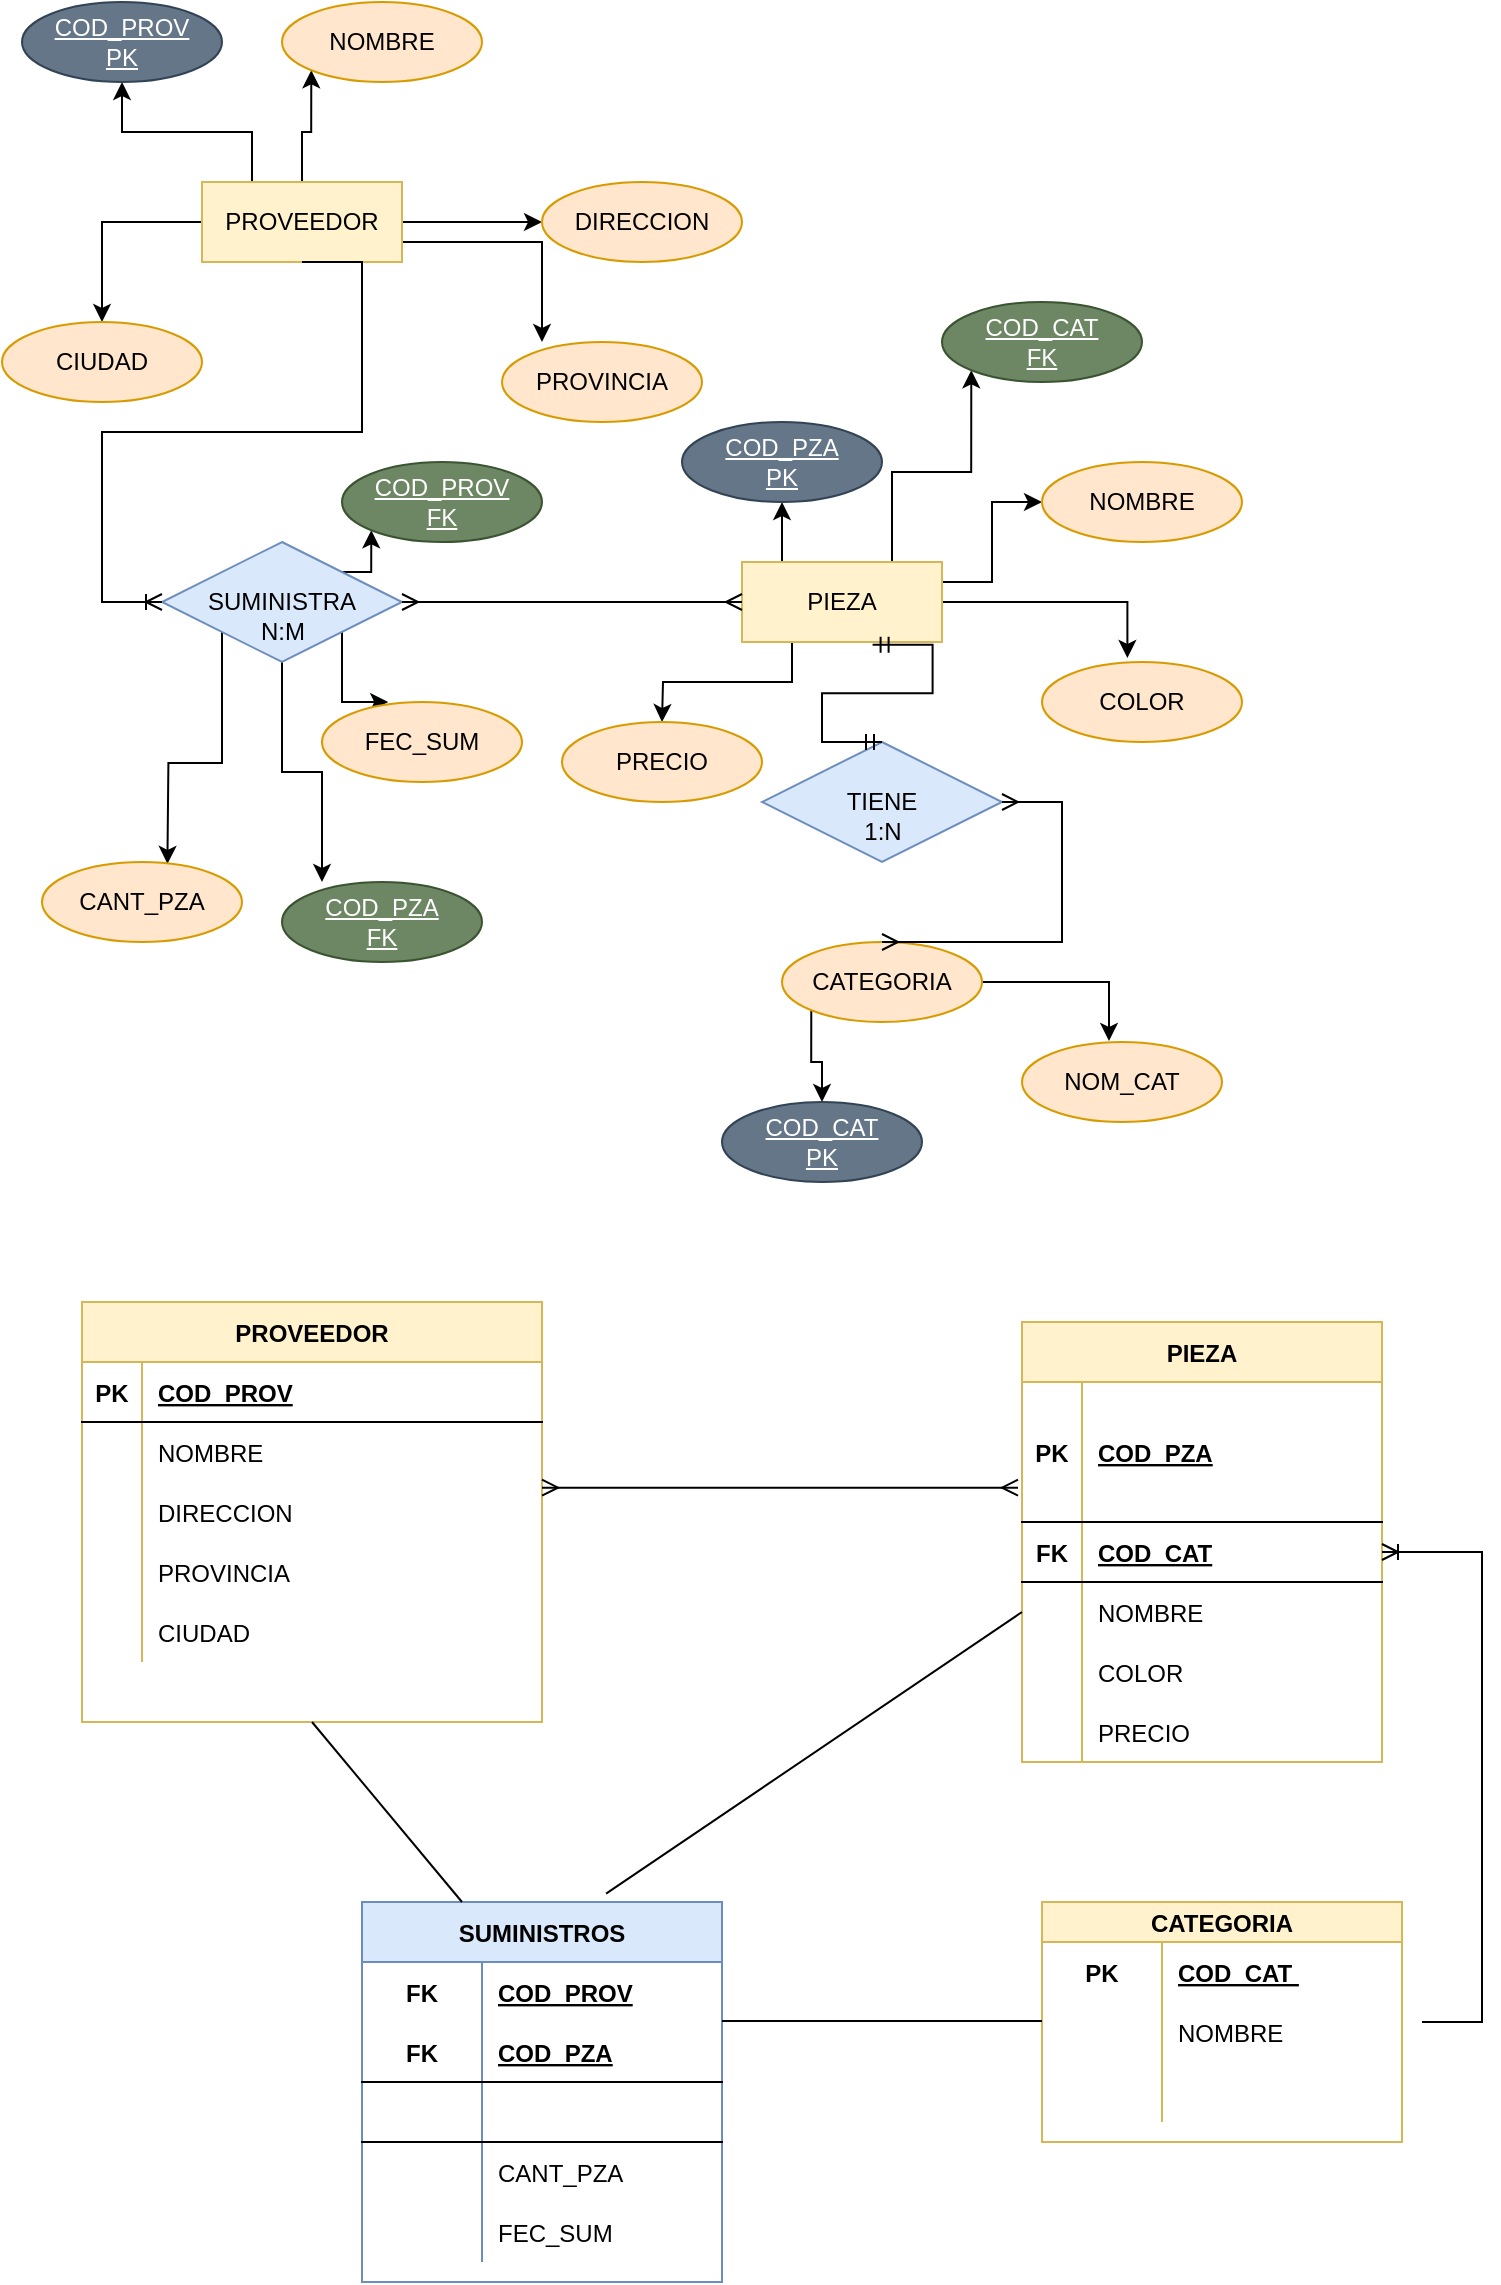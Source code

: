 <mxfile version="20.6.0" type="github">
  <diagram id="fy4-7Hd21iYwsg6Qw7oE" name="Página-1">
    <mxGraphModel dx="924" dy="543" grid="1" gridSize="10" guides="1" tooltips="1" connect="1" arrows="1" fold="1" page="1" pageScale="1" pageWidth="827" pageHeight="1169" math="0" shadow="0">
      <root>
        <mxCell id="0" />
        <mxCell id="1" parent="0" />
        <mxCell id="FctisdFCiAWiiE4YOTd8-1" style="edgeStyle=orthogonalEdgeStyle;rounded=0;orthogonalLoop=1;jettySize=auto;html=1;exitX=0.25;exitY=0;exitDx=0;exitDy=0;entryX=0.5;entryY=1;entryDx=0;entryDy=0;" parent="1" source="FctisdFCiAWiiE4YOTd8-6" target="FctisdFCiAWiiE4YOTd8-11" edge="1">
          <mxGeometry relative="1" as="geometry" />
        </mxCell>
        <mxCell id="FctisdFCiAWiiE4YOTd8-2" style="edgeStyle=orthogonalEdgeStyle;rounded=0;orthogonalLoop=1;jettySize=auto;html=1;exitX=0.5;exitY=0;exitDx=0;exitDy=0;entryX=0;entryY=1;entryDx=0;entryDy=0;" parent="1" source="FctisdFCiAWiiE4YOTd8-6" target="FctisdFCiAWiiE4YOTd8-10" edge="1">
          <mxGeometry relative="1" as="geometry" />
        </mxCell>
        <mxCell id="FctisdFCiAWiiE4YOTd8-3" style="edgeStyle=orthogonalEdgeStyle;rounded=0;orthogonalLoop=1;jettySize=auto;html=1;exitX=1;exitY=0.5;exitDx=0;exitDy=0;entryX=0;entryY=0.5;entryDx=0;entryDy=0;" parent="1" source="FctisdFCiAWiiE4YOTd8-6" target="FctisdFCiAWiiE4YOTd8-9" edge="1">
          <mxGeometry relative="1" as="geometry" />
        </mxCell>
        <mxCell id="FctisdFCiAWiiE4YOTd8-4" style="edgeStyle=orthogonalEdgeStyle;rounded=0;orthogonalLoop=1;jettySize=auto;html=1;exitX=0;exitY=0.5;exitDx=0;exitDy=0;" parent="1" source="FctisdFCiAWiiE4YOTd8-6" target="FctisdFCiAWiiE4YOTd8-8" edge="1">
          <mxGeometry relative="1" as="geometry" />
        </mxCell>
        <mxCell id="FctisdFCiAWiiE4YOTd8-5" style="edgeStyle=orthogonalEdgeStyle;rounded=0;orthogonalLoop=1;jettySize=auto;html=1;exitX=1;exitY=0.75;exitDx=0;exitDy=0;entryX=0.2;entryY=0;entryDx=0;entryDy=0;entryPerimeter=0;" parent="1" source="FctisdFCiAWiiE4YOTd8-6" target="FctisdFCiAWiiE4YOTd8-7" edge="1">
          <mxGeometry relative="1" as="geometry" />
        </mxCell>
        <mxCell id="FctisdFCiAWiiE4YOTd8-6" value="PROVEEDOR" style="whiteSpace=wrap;html=1;align=center;fillColor=#fff2cc;strokeColor=#d6b656;" parent="1" vertex="1">
          <mxGeometry x="110" y="120" width="100" height="40" as="geometry" />
        </mxCell>
        <mxCell id="FctisdFCiAWiiE4YOTd8-7" value="PROVINCIA" style="ellipse;whiteSpace=wrap;html=1;align=center;fillColor=#ffe6cc;strokeColor=#d79b00;" parent="1" vertex="1">
          <mxGeometry x="260" y="200" width="100" height="40" as="geometry" />
        </mxCell>
        <mxCell id="FctisdFCiAWiiE4YOTd8-8" value="CIUDAD" style="ellipse;whiteSpace=wrap;html=1;align=center;fillColor=#ffe6cc;strokeColor=#d79b00;" parent="1" vertex="1">
          <mxGeometry x="10" y="190" width="100" height="40" as="geometry" />
        </mxCell>
        <mxCell id="FctisdFCiAWiiE4YOTd8-9" value="DIRECCION" style="ellipse;whiteSpace=wrap;html=1;align=center;fillColor=#ffe6cc;strokeColor=#d79b00;" parent="1" vertex="1">
          <mxGeometry x="280" y="120" width="100" height="40" as="geometry" />
        </mxCell>
        <mxCell id="FctisdFCiAWiiE4YOTd8-10" value="NOMBRE" style="ellipse;whiteSpace=wrap;html=1;align=center;fillColor=#ffe6cc;strokeColor=#d79b00;" parent="1" vertex="1">
          <mxGeometry x="150" y="30" width="100" height="40" as="geometry" />
        </mxCell>
        <mxCell id="FctisdFCiAWiiE4YOTd8-11" value="COD_PROV&lt;br&gt;PK" style="ellipse;whiteSpace=wrap;html=1;align=center;fontStyle=4;fillColor=#647687;strokeColor=#314354;fontColor=#ffffff;" parent="1" vertex="1">
          <mxGeometry x="20" y="30" width="100" height="40" as="geometry" />
        </mxCell>
        <mxCell id="FctisdFCiAWiiE4YOTd8-12" style="edgeStyle=orthogonalEdgeStyle;rounded=0;orthogonalLoop=1;jettySize=auto;html=1;exitX=0;exitY=1;exitDx=0;exitDy=0;entryX=0.727;entryY=0.024;entryDx=0;entryDy=0;entryPerimeter=0;" parent="1" source="FctisdFCiAWiiE4YOTd8-16" edge="1">
          <mxGeometry relative="1" as="geometry">
            <mxPoint x="92.7" y="460.96" as="targetPoint" />
          </mxGeometry>
        </mxCell>
        <mxCell id="FctisdFCiAWiiE4YOTd8-13" style="edgeStyle=orthogonalEdgeStyle;rounded=0;orthogonalLoop=1;jettySize=auto;html=1;exitX=1;exitY=1;exitDx=0;exitDy=0;entryX=0.331;entryY=0.006;entryDx=0;entryDy=0;entryPerimeter=0;" parent="1" source="FctisdFCiAWiiE4YOTd8-16" target="FctisdFCiAWiiE4YOTd8-44" edge="1">
          <mxGeometry relative="1" as="geometry" />
        </mxCell>
        <mxCell id="FctisdFCiAWiiE4YOTd8-14" style="edgeStyle=orthogonalEdgeStyle;rounded=0;orthogonalLoop=1;jettySize=auto;html=1;exitX=0.5;exitY=1;exitDx=0;exitDy=0;entryX=0.2;entryY=0;entryDx=0;entryDy=0;entryPerimeter=0;" parent="1" source="FctisdFCiAWiiE4YOTd8-16" target="FctisdFCiAWiiE4YOTd8-42" edge="1">
          <mxGeometry relative="1" as="geometry" />
        </mxCell>
        <mxCell id="FctisdFCiAWiiE4YOTd8-15" style="edgeStyle=orthogonalEdgeStyle;rounded=0;orthogonalLoop=1;jettySize=auto;html=1;exitX=1;exitY=0;exitDx=0;exitDy=0;entryX=0;entryY=1;entryDx=0;entryDy=0;" parent="1" source="FctisdFCiAWiiE4YOTd8-16" target="FctisdFCiAWiiE4YOTd8-107" edge="1">
          <mxGeometry relative="1" as="geometry" />
        </mxCell>
        <mxCell id="FctisdFCiAWiiE4YOTd8-16" value="SUMINISTRA" style="shape=rhombus;perimeter=rhombusPerimeter;whiteSpace=wrap;html=1;align=center;fillColor=#dae8fc;strokeColor=#6c8ebf;" parent="1" vertex="1">
          <mxGeometry x="90" y="300" width="120" height="60" as="geometry" />
        </mxCell>
        <mxCell id="FctisdFCiAWiiE4YOTd8-17" style="edgeStyle=orthogonalEdgeStyle;rounded=0;orthogonalLoop=1;jettySize=auto;html=1;exitX=0.25;exitY=0;exitDx=0;exitDy=0;entryX=0.5;entryY=1;entryDx=0;entryDy=0;" parent="1" source="FctisdFCiAWiiE4YOTd8-21" target="FctisdFCiAWiiE4YOTd8-25" edge="1">
          <mxGeometry relative="1" as="geometry" />
        </mxCell>
        <mxCell id="FctisdFCiAWiiE4YOTd8-18" style="edgeStyle=orthogonalEdgeStyle;rounded=0;orthogonalLoop=1;jettySize=auto;html=1;exitX=1;exitY=0.25;exitDx=0;exitDy=0;entryX=0;entryY=0.5;entryDx=0;entryDy=0;" parent="1" source="FctisdFCiAWiiE4YOTd8-21" target="FctisdFCiAWiiE4YOTd8-27" edge="1">
          <mxGeometry relative="1" as="geometry" />
        </mxCell>
        <mxCell id="FctisdFCiAWiiE4YOTd8-19" style="edgeStyle=orthogonalEdgeStyle;rounded=0;orthogonalLoop=1;jettySize=auto;html=1;exitX=1;exitY=0.5;exitDx=0;exitDy=0;entryX=0.427;entryY=-0.05;entryDx=0;entryDy=0;entryPerimeter=0;" parent="1" source="FctisdFCiAWiiE4YOTd8-21" target="FctisdFCiAWiiE4YOTd8-26" edge="1">
          <mxGeometry relative="1" as="geometry" />
        </mxCell>
        <mxCell id="FctisdFCiAWiiE4YOTd8-20" style="edgeStyle=orthogonalEdgeStyle;rounded=0;orthogonalLoop=1;jettySize=auto;html=1;exitX=0.25;exitY=1;exitDx=0;exitDy=0;entryX=0.5;entryY=0;entryDx=0;entryDy=0;" parent="1" source="FctisdFCiAWiiE4YOTd8-21" edge="1">
          <mxGeometry relative="1" as="geometry">
            <mxPoint x="340" y="390" as="targetPoint" />
          </mxGeometry>
        </mxCell>
        <mxCell id="9_XrhloAxE-8EVHrm_-V-1" style="edgeStyle=orthogonalEdgeStyle;rounded=0;orthogonalLoop=1;jettySize=auto;html=1;exitX=0.75;exitY=0;exitDx=0;exitDy=0;entryX=0;entryY=1;entryDx=0;entryDy=0;" edge="1" parent="1" source="FctisdFCiAWiiE4YOTd8-21" target="FctisdFCiAWiiE4YOTd8-45">
          <mxGeometry relative="1" as="geometry" />
        </mxCell>
        <mxCell id="FctisdFCiAWiiE4YOTd8-21" value="PIEZA" style="whiteSpace=wrap;html=1;align=center;fillColor=#fff2cc;strokeColor=#d6b656;" parent="1" vertex="1">
          <mxGeometry x="380" y="310" width="100" height="40" as="geometry" />
        </mxCell>
        <mxCell id="FctisdFCiAWiiE4YOTd8-22" value="" style="edgeStyle=entityRelationEdgeStyle;fontSize=12;html=1;endArrow=ERoneToMany;rounded=0;exitX=0.5;exitY=1;exitDx=0;exitDy=0;" parent="1" source="FctisdFCiAWiiE4YOTd8-6" edge="1">
          <mxGeometry width="100" height="100" relative="1" as="geometry">
            <mxPoint x="360" y="330" as="sourcePoint" />
            <mxPoint x="90" y="330" as="targetPoint" />
          </mxGeometry>
        </mxCell>
        <mxCell id="FctisdFCiAWiiE4YOTd8-23" value="" style="edgeStyle=entityRelationEdgeStyle;fontSize=12;html=1;endArrow=ERmany;startArrow=ERmany;rounded=0;" parent="1" source="FctisdFCiAWiiE4YOTd8-16" target="FctisdFCiAWiiE4YOTd8-21" edge="1">
          <mxGeometry width="100" height="100" relative="1" as="geometry">
            <mxPoint x="360" y="330" as="sourcePoint" />
            <mxPoint x="460" y="230" as="targetPoint" />
          </mxGeometry>
        </mxCell>
        <mxCell id="FctisdFCiAWiiE4YOTd8-24" value="N:M" style="text;html=1;resizable=0;autosize=1;align=center;verticalAlign=middle;points=[];fillColor=none;strokeColor=none;rounded=0;" parent="1" vertex="1">
          <mxGeometry x="125" y="330" width="50" height="30" as="geometry" />
        </mxCell>
        <mxCell id="FctisdFCiAWiiE4YOTd8-25" value="COD_PZA&lt;br&gt;PK" style="ellipse;whiteSpace=wrap;html=1;align=center;fontStyle=4;fillColor=#647687;fontColor=#ffffff;strokeColor=#314354;" parent="1" vertex="1">
          <mxGeometry x="350" y="240" width="100" height="40" as="geometry" />
        </mxCell>
        <mxCell id="FctisdFCiAWiiE4YOTd8-26" value="COLOR" style="ellipse;whiteSpace=wrap;html=1;align=center;fillColor=#ffe6cc;strokeColor=#d79b00;" parent="1" vertex="1">
          <mxGeometry x="530" y="360" width="100" height="40" as="geometry" />
        </mxCell>
        <mxCell id="FctisdFCiAWiiE4YOTd8-27" value="NOMBRE" style="ellipse;whiteSpace=wrap;html=1;align=center;fillColor=#ffe6cc;strokeColor=#d79b00;" parent="1" vertex="1">
          <mxGeometry x="530" y="260" width="100" height="40" as="geometry" />
        </mxCell>
        <mxCell id="FctisdFCiAWiiE4YOTd8-28" style="edgeStyle=orthogonalEdgeStyle;rounded=0;orthogonalLoop=1;jettySize=auto;html=1;exitX=0;exitY=1;exitDx=0;exitDy=0;" parent="1" source="FctisdFCiAWiiE4YOTd8-30" target="FctisdFCiAWiiE4YOTd8-32" edge="1">
          <mxGeometry relative="1" as="geometry" />
        </mxCell>
        <mxCell id="FctisdFCiAWiiE4YOTd8-29" style="edgeStyle=orthogonalEdgeStyle;rounded=0;orthogonalLoop=1;jettySize=auto;html=1;exitX=1;exitY=0.5;exitDx=0;exitDy=0;entryX=0.435;entryY=-0.013;entryDx=0;entryDy=0;entryPerimeter=0;" parent="1" source="FctisdFCiAWiiE4YOTd8-30" target="FctisdFCiAWiiE4YOTd8-33" edge="1">
          <mxGeometry relative="1" as="geometry" />
        </mxCell>
        <mxCell id="FctisdFCiAWiiE4YOTd8-30" value="CATEGORIA" style="ellipse;whiteSpace=wrap;html=1;align=center;fillColor=#ffe6cc;strokeColor=#d79b00;" parent="1" vertex="1">
          <mxGeometry x="400" y="500" width="100" height="40" as="geometry" />
        </mxCell>
        <mxCell id="FctisdFCiAWiiE4YOTd8-31" value="PRECIO" style="ellipse;whiteSpace=wrap;html=1;align=center;fillColor=#ffe6cc;strokeColor=#d79b00;" parent="1" vertex="1">
          <mxGeometry x="290" y="390" width="100" height="40" as="geometry" />
        </mxCell>
        <mxCell id="FctisdFCiAWiiE4YOTd8-32" value="COD_CAT&lt;br&gt;PK" style="ellipse;whiteSpace=wrap;html=1;align=center;fontStyle=4;fillColor=#647687;fontColor=#ffffff;strokeColor=#314354;" parent="1" vertex="1">
          <mxGeometry x="370" y="580" width="100" height="40" as="geometry" />
        </mxCell>
        <mxCell id="FctisdFCiAWiiE4YOTd8-33" value="NOM_CAT" style="ellipse;whiteSpace=wrap;html=1;align=center;fillColor=#ffe6cc;strokeColor=#d79b00;" parent="1" vertex="1">
          <mxGeometry x="520" y="550" width="100" height="40" as="geometry" />
        </mxCell>
        <mxCell id="FctisdFCiAWiiE4YOTd8-38" value="TIENE" style="shape=rhombus;perimeter=rhombusPerimeter;whiteSpace=wrap;html=1;align=center;fillColor=#dae8fc;strokeColor=#6c8ebf;" parent="1" vertex="1">
          <mxGeometry x="390" y="400" width="120" height="60" as="geometry" />
        </mxCell>
        <mxCell id="FctisdFCiAWiiE4YOTd8-40" value="" style="edgeStyle=entityRelationEdgeStyle;fontSize=12;html=1;endArrow=ERmany;startArrow=ERmany;rounded=0;exitX=0.5;exitY=0;exitDx=0;exitDy=0;" parent="1" source="FctisdFCiAWiiE4YOTd8-30" target="FctisdFCiAWiiE4YOTd8-38" edge="1">
          <mxGeometry width="100" height="100" relative="1" as="geometry">
            <mxPoint x="360" y="540" as="sourcePoint" />
            <mxPoint x="460" y="440" as="targetPoint" />
          </mxGeometry>
        </mxCell>
        <mxCell id="FctisdFCiAWiiE4YOTd8-41" value="1:N" style="text;html=1;resizable=0;autosize=1;align=center;verticalAlign=middle;points=[];fillColor=none;strokeColor=none;rounded=0;" parent="1" vertex="1">
          <mxGeometry x="430" y="430" width="40" height="30" as="geometry" />
        </mxCell>
        <mxCell id="FctisdFCiAWiiE4YOTd8-42" value="COD_PZA&lt;br&gt;FK" style="ellipse;whiteSpace=wrap;html=1;align=center;fontStyle=4;fillColor=#6d8764;fontColor=#ffffff;strokeColor=#3A5431;" parent="1" vertex="1">
          <mxGeometry x="150" y="470" width="100" height="40" as="geometry" />
        </mxCell>
        <mxCell id="FctisdFCiAWiiE4YOTd8-43" value="CANT_PZA" style="ellipse;whiteSpace=wrap;html=1;align=center;fillColor=#ffe6cc;strokeColor=#d79b00;" parent="1" vertex="1">
          <mxGeometry x="30" y="460" width="100" height="40" as="geometry" />
        </mxCell>
        <mxCell id="FctisdFCiAWiiE4YOTd8-44" value="FEC_SUM" style="ellipse;whiteSpace=wrap;html=1;align=center;fillColor=#ffe6cc;strokeColor=#d79b00;" parent="1" vertex="1">
          <mxGeometry x="170" y="380" width="100" height="40" as="geometry" />
        </mxCell>
        <mxCell id="FctisdFCiAWiiE4YOTd8-45" value="COD_CAT&lt;br&gt;FK" style="ellipse;whiteSpace=wrap;html=1;align=center;fontStyle=4;fillColor=#6d8764;fontColor=#ffffff;strokeColor=#3A5431;" parent="1" vertex="1">
          <mxGeometry x="480" y="180" width="100" height="40" as="geometry" />
        </mxCell>
        <mxCell id="FctisdFCiAWiiE4YOTd8-46" value="PROVEEDOR" style="shape=table;startSize=30;container=1;collapsible=1;childLayout=tableLayout;fixedRows=1;rowLines=0;fontStyle=1;align=center;resizeLast=1;fillColor=#fff2cc;strokeColor=#d6b656;" parent="1" vertex="1">
          <mxGeometry x="50" y="680" width="230" height="210" as="geometry" />
        </mxCell>
        <mxCell id="FctisdFCiAWiiE4YOTd8-47" value="" style="shape=tableRow;horizontal=0;startSize=0;swimlaneHead=0;swimlaneBody=0;fillColor=none;collapsible=0;dropTarget=0;points=[[0,0.5],[1,0.5]];portConstraint=eastwest;top=0;left=0;right=0;bottom=1;" parent="FctisdFCiAWiiE4YOTd8-46" vertex="1">
          <mxGeometry y="30" width="230" height="30" as="geometry" />
        </mxCell>
        <mxCell id="FctisdFCiAWiiE4YOTd8-48" value="PK" style="shape=partialRectangle;connectable=0;fillColor=none;top=0;left=0;bottom=0;right=0;fontStyle=1;overflow=hidden;" parent="FctisdFCiAWiiE4YOTd8-47" vertex="1">
          <mxGeometry width="30" height="30" as="geometry">
            <mxRectangle width="30" height="30" as="alternateBounds" />
          </mxGeometry>
        </mxCell>
        <mxCell id="FctisdFCiAWiiE4YOTd8-49" value="COD_PROV" style="shape=partialRectangle;connectable=0;fillColor=none;top=0;left=0;bottom=0;right=0;align=left;spacingLeft=6;fontStyle=5;overflow=hidden;" parent="FctisdFCiAWiiE4YOTd8-47" vertex="1">
          <mxGeometry x="30" width="200" height="30" as="geometry">
            <mxRectangle width="200" height="30" as="alternateBounds" />
          </mxGeometry>
        </mxCell>
        <mxCell id="FctisdFCiAWiiE4YOTd8-50" value="" style="shape=tableRow;horizontal=0;startSize=0;swimlaneHead=0;swimlaneBody=0;fillColor=none;collapsible=0;dropTarget=0;points=[[0,0.5],[1,0.5]];portConstraint=eastwest;top=0;left=0;right=0;bottom=0;" parent="FctisdFCiAWiiE4YOTd8-46" vertex="1">
          <mxGeometry y="60" width="230" height="30" as="geometry" />
        </mxCell>
        <mxCell id="FctisdFCiAWiiE4YOTd8-51" value="" style="shape=partialRectangle;connectable=0;fillColor=none;top=0;left=0;bottom=0;right=0;editable=1;overflow=hidden;" parent="FctisdFCiAWiiE4YOTd8-50" vertex="1">
          <mxGeometry width="30" height="30" as="geometry">
            <mxRectangle width="30" height="30" as="alternateBounds" />
          </mxGeometry>
        </mxCell>
        <mxCell id="FctisdFCiAWiiE4YOTd8-52" value="NOMBRE" style="shape=partialRectangle;connectable=0;fillColor=none;top=0;left=0;bottom=0;right=0;align=left;spacingLeft=6;overflow=hidden;" parent="FctisdFCiAWiiE4YOTd8-50" vertex="1">
          <mxGeometry x="30" width="200" height="30" as="geometry">
            <mxRectangle width="200" height="30" as="alternateBounds" />
          </mxGeometry>
        </mxCell>
        <mxCell id="FctisdFCiAWiiE4YOTd8-53" value="" style="shape=tableRow;horizontal=0;startSize=0;swimlaneHead=0;swimlaneBody=0;fillColor=none;collapsible=0;dropTarget=0;points=[[0,0.5],[1,0.5]];portConstraint=eastwest;top=0;left=0;right=0;bottom=0;" parent="FctisdFCiAWiiE4YOTd8-46" vertex="1">
          <mxGeometry y="90" width="230" height="30" as="geometry" />
        </mxCell>
        <mxCell id="FctisdFCiAWiiE4YOTd8-54" value="" style="shape=partialRectangle;connectable=0;fillColor=none;top=0;left=0;bottom=0;right=0;editable=1;overflow=hidden;" parent="FctisdFCiAWiiE4YOTd8-53" vertex="1">
          <mxGeometry width="30" height="30" as="geometry">
            <mxRectangle width="30" height="30" as="alternateBounds" />
          </mxGeometry>
        </mxCell>
        <mxCell id="FctisdFCiAWiiE4YOTd8-55" value="DIRECCION" style="shape=partialRectangle;connectable=0;fillColor=none;top=0;left=0;bottom=0;right=0;align=left;spacingLeft=6;overflow=hidden;" parent="FctisdFCiAWiiE4YOTd8-53" vertex="1">
          <mxGeometry x="30" width="200" height="30" as="geometry">
            <mxRectangle width="200" height="30" as="alternateBounds" />
          </mxGeometry>
        </mxCell>
        <mxCell id="FctisdFCiAWiiE4YOTd8-56" value="" style="shape=tableRow;horizontal=0;startSize=0;swimlaneHead=0;swimlaneBody=0;fillColor=none;collapsible=0;dropTarget=0;points=[[0,0.5],[1,0.5]];portConstraint=eastwest;top=0;left=0;right=0;bottom=0;" parent="FctisdFCiAWiiE4YOTd8-46" vertex="1">
          <mxGeometry y="120" width="230" height="30" as="geometry" />
        </mxCell>
        <mxCell id="FctisdFCiAWiiE4YOTd8-57" value="" style="shape=partialRectangle;connectable=0;fillColor=none;top=0;left=0;bottom=0;right=0;editable=1;overflow=hidden;" parent="FctisdFCiAWiiE4YOTd8-56" vertex="1">
          <mxGeometry width="30" height="30" as="geometry">
            <mxRectangle width="30" height="30" as="alternateBounds" />
          </mxGeometry>
        </mxCell>
        <mxCell id="FctisdFCiAWiiE4YOTd8-58" value="PROVINCIA" style="shape=partialRectangle;connectable=0;fillColor=none;top=0;left=0;bottom=0;right=0;align=left;spacingLeft=6;overflow=hidden;" parent="FctisdFCiAWiiE4YOTd8-56" vertex="1">
          <mxGeometry x="30" width="200" height="30" as="geometry">
            <mxRectangle width="200" height="30" as="alternateBounds" />
          </mxGeometry>
        </mxCell>
        <mxCell id="FctisdFCiAWiiE4YOTd8-59" value="" style="shape=tableRow;horizontal=0;startSize=0;swimlaneHead=0;swimlaneBody=0;fillColor=none;collapsible=0;dropTarget=0;points=[[0,0.5],[1,0.5]];portConstraint=eastwest;top=0;left=0;right=0;bottom=0;" parent="FctisdFCiAWiiE4YOTd8-46" vertex="1">
          <mxGeometry y="150" width="230" height="30" as="geometry" />
        </mxCell>
        <mxCell id="FctisdFCiAWiiE4YOTd8-60" value="" style="shape=partialRectangle;connectable=0;fillColor=none;top=0;left=0;bottom=0;right=0;editable=1;overflow=hidden;" parent="FctisdFCiAWiiE4YOTd8-59" vertex="1">
          <mxGeometry width="30" height="30" as="geometry">
            <mxRectangle width="30" height="30" as="alternateBounds" />
          </mxGeometry>
        </mxCell>
        <mxCell id="FctisdFCiAWiiE4YOTd8-61" value="CIUDAD" style="shape=partialRectangle;connectable=0;fillColor=none;top=0;left=0;bottom=0;right=0;align=left;spacingLeft=6;overflow=hidden;" parent="FctisdFCiAWiiE4YOTd8-59" vertex="1">
          <mxGeometry x="30" width="200" height="30" as="geometry">
            <mxRectangle width="200" height="30" as="alternateBounds" />
          </mxGeometry>
        </mxCell>
        <mxCell id="FctisdFCiAWiiE4YOTd8-62" value="PIEZA" style="shape=table;startSize=30;container=1;collapsible=1;childLayout=tableLayout;fixedRows=1;rowLines=0;fontStyle=1;align=center;resizeLast=1;fillColor=#fff2cc;strokeColor=#d6b656;" parent="1" vertex="1">
          <mxGeometry x="520" y="690" width="180" height="220" as="geometry" />
        </mxCell>
        <mxCell id="FctisdFCiAWiiE4YOTd8-63" value="" style="shape=tableRow;horizontal=0;startSize=0;swimlaneHead=0;swimlaneBody=0;fillColor=none;collapsible=0;dropTarget=0;points=[[0,0.5],[1,0.5]];portConstraint=eastwest;top=0;left=0;right=0;bottom=1;" parent="FctisdFCiAWiiE4YOTd8-62" vertex="1">
          <mxGeometry y="30" width="180" height="70" as="geometry" />
        </mxCell>
        <mxCell id="FctisdFCiAWiiE4YOTd8-64" value="PK" style="shape=partialRectangle;connectable=0;fillColor=none;top=0;left=0;bottom=0;right=0;fontStyle=1;overflow=hidden;" parent="FctisdFCiAWiiE4YOTd8-63" vertex="1">
          <mxGeometry width="30" height="70" as="geometry">
            <mxRectangle width="30" height="70" as="alternateBounds" />
          </mxGeometry>
        </mxCell>
        <mxCell id="FctisdFCiAWiiE4YOTd8-65" value="COD_PZA" style="shape=partialRectangle;connectable=0;fillColor=none;top=0;left=0;bottom=0;right=0;align=left;spacingLeft=6;fontStyle=5;overflow=hidden;" parent="FctisdFCiAWiiE4YOTd8-63" vertex="1">
          <mxGeometry x="30" width="150" height="70" as="geometry">
            <mxRectangle width="150" height="70" as="alternateBounds" />
          </mxGeometry>
        </mxCell>
        <mxCell id="FctisdFCiAWiiE4YOTd8-79" value="" style="shape=tableRow;horizontal=0;startSize=0;swimlaneHead=0;swimlaneBody=0;fillColor=none;collapsible=0;dropTarget=0;points=[[0,0.5],[1,0.5]];portConstraint=eastwest;top=0;left=0;right=0;bottom=1;" parent="FctisdFCiAWiiE4YOTd8-62" vertex="1">
          <mxGeometry y="100" width="180" height="30" as="geometry" />
        </mxCell>
        <mxCell id="FctisdFCiAWiiE4YOTd8-80" value="FK" style="shape=partialRectangle;connectable=0;fillColor=none;top=0;left=0;bottom=0;right=0;fontStyle=1;overflow=hidden;" parent="FctisdFCiAWiiE4YOTd8-79" vertex="1">
          <mxGeometry width="30" height="30" as="geometry">
            <mxRectangle width="30" height="30" as="alternateBounds" />
          </mxGeometry>
        </mxCell>
        <mxCell id="FctisdFCiAWiiE4YOTd8-81" value="COD_CAT" style="shape=partialRectangle;connectable=0;fillColor=none;top=0;left=0;bottom=0;right=0;align=left;spacingLeft=6;fontStyle=5;overflow=hidden;" parent="FctisdFCiAWiiE4YOTd8-79" vertex="1">
          <mxGeometry x="30" width="150" height="30" as="geometry">
            <mxRectangle width="150" height="30" as="alternateBounds" />
          </mxGeometry>
        </mxCell>
        <mxCell id="FctisdFCiAWiiE4YOTd8-66" value="" style="shape=tableRow;horizontal=0;startSize=0;swimlaneHead=0;swimlaneBody=0;fillColor=none;collapsible=0;dropTarget=0;points=[[0,0.5],[1,0.5]];portConstraint=eastwest;top=0;left=0;right=0;bottom=0;" parent="FctisdFCiAWiiE4YOTd8-62" vertex="1">
          <mxGeometry y="130" width="180" height="30" as="geometry" />
        </mxCell>
        <mxCell id="FctisdFCiAWiiE4YOTd8-67" value="" style="shape=partialRectangle;connectable=0;fillColor=none;top=0;left=0;bottom=0;right=0;editable=1;overflow=hidden;" parent="FctisdFCiAWiiE4YOTd8-66" vertex="1">
          <mxGeometry width="30" height="30" as="geometry">
            <mxRectangle width="30" height="30" as="alternateBounds" />
          </mxGeometry>
        </mxCell>
        <mxCell id="FctisdFCiAWiiE4YOTd8-68" value="NOMBRE" style="shape=partialRectangle;connectable=0;fillColor=none;top=0;left=0;bottom=0;right=0;align=left;spacingLeft=6;overflow=hidden;" parent="FctisdFCiAWiiE4YOTd8-66" vertex="1">
          <mxGeometry x="30" width="150" height="30" as="geometry">
            <mxRectangle width="150" height="30" as="alternateBounds" />
          </mxGeometry>
        </mxCell>
        <mxCell id="FctisdFCiAWiiE4YOTd8-69" value="" style="shape=tableRow;horizontal=0;startSize=0;swimlaneHead=0;swimlaneBody=0;fillColor=none;collapsible=0;dropTarget=0;points=[[0,0.5],[1,0.5]];portConstraint=eastwest;top=0;left=0;right=0;bottom=0;" parent="FctisdFCiAWiiE4YOTd8-62" vertex="1">
          <mxGeometry y="160" width="180" height="30" as="geometry" />
        </mxCell>
        <mxCell id="FctisdFCiAWiiE4YOTd8-70" value="" style="shape=partialRectangle;connectable=0;fillColor=none;top=0;left=0;bottom=0;right=0;editable=1;overflow=hidden;" parent="FctisdFCiAWiiE4YOTd8-69" vertex="1">
          <mxGeometry width="30" height="30" as="geometry">
            <mxRectangle width="30" height="30" as="alternateBounds" />
          </mxGeometry>
        </mxCell>
        <mxCell id="FctisdFCiAWiiE4YOTd8-71" value="COLOR" style="shape=partialRectangle;connectable=0;fillColor=none;top=0;left=0;bottom=0;right=0;align=left;spacingLeft=6;overflow=hidden;" parent="FctisdFCiAWiiE4YOTd8-69" vertex="1">
          <mxGeometry x="30" width="150" height="30" as="geometry">
            <mxRectangle width="150" height="30" as="alternateBounds" />
          </mxGeometry>
        </mxCell>
        <mxCell id="FctisdFCiAWiiE4YOTd8-72" value="" style="shape=tableRow;horizontal=0;startSize=0;swimlaneHead=0;swimlaneBody=0;fillColor=none;collapsible=0;dropTarget=0;points=[[0,0.5],[1,0.5]];portConstraint=eastwest;top=0;left=0;right=0;bottom=0;" parent="FctisdFCiAWiiE4YOTd8-62" vertex="1">
          <mxGeometry y="190" width="180" height="30" as="geometry" />
        </mxCell>
        <mxCell id="FctisdFCiAWiiE4YOTd8-73" value="" style="shape=partialRectangle;connectable=0;fillColor=none;top=0;left=0;bottom=0;right=0;editable=1;overflow=hidden;" parent="FctisdFCiAWiiE4YOTd8-72" vertex="1">
          <mxGeometry width="30" height="30" as="geometry">
            <mxRectangle width="30" height="30" as="alternateBounds" />
          </mxGeometry>
        </mxCell>
        <mxCell id="FctisdFCiAWiiE4YOTd8-74" value="PRECIO" style="shape=partialRectangle;connectable=0;fillColor=none;top=0;left=0;bottom=0;right=0;align=left;spacingLeft=6;overflow=hidden;" parent="FctisdFCiAWiiE4YOTd8-72" vertex="1">
          <mxGeometry x="30" width="150" height="30" as="geometry">
            <mxRectangle width="150" height="30" as="alternateBounds" />
          </mxGeometry>
        </mxCell>
        <mxCell id="FctisdFCiAWiiE4YOTd8-75" value="CATEGORIA" style="shape=table;startSize=20;container=1;collapsible=1;childLayout=tableLayout;fixedRows=1;rowLines=0;fontStyle=1;align=center;resizeLast=1;fillColor=#fff2cc;strokeColor=#d6b656;" parent="1" vertex="1">
          <mxGeometry x="530" y="980" width="180" height="120" as="geometry" />
        </mxCell>
        <mxCell id="FctisdFCiAWiiE4YOTd8-76" value="" style="shape=tableRow;horizontal=0;startSize=0;swimlaneHead=0;swimlaneBody=0;fillColor=none;collapsible=0;dropTarget=0;points=[[0,0.5],[1,0.5]];portConstraint=eastwest;top=0;left=0;right=0;bottom=0;" parent="FctisdFCiAWiiE4YOTd8-75" vertex="1">
          <mxGeometry y="20" width="180" height="30" as="geometry" />
        </mxCell>
        <mxCell id="FctisdFCiAWiiE4YOTd8-77" value="PK" style="shape=partialRectangle;connectable=0;fillColor=none;top=0;left=0;bottom=0;right=0;fontStyle=1;overflow=hidden;" parent="FctisdFCiAWiiE4YOTd8-76" vertex="1">
          <mxGeometry width="60" height="30" as="geometry">
            <mxRectangle width="60" height="30" as="alternateBounds" />
          </mxGeometry>
        </mxCell>
        <mxCell id="FctisdFCiAWiiE4YOTd8-78" value="COD_CAT " style="shape=partialRectangle;connectable=0;fillColor=none;top=0;left=0;bottom=0;right=0;align=left;spacingLeft=6;fontStyle=5;overflow=hidden;" parent="FctisdFCiAWiiE4YOTd8-76" vertex="1">
          <mxGeometry x="60" width="120" height="30" as="geometry">
            <mxRectangle width="120" height="30" as="alternateBounds" />
          </mxGeometry>
        </mxCell>
        <mxCell id="FctisdFCiAWiiE4YOTd8-82" value="" style="shape=tableRow;horizontal=0;startSize=0;swimlaneHead=0;swimlaneBody=0;fillColor=none;collapsible=0;dropTarget=0;points=[[0,0.5],[1,0.5]];portConstraint=eastwest;top=0;left=0;right=0;bottom=0;" parent="FctisdFCiAWiiE4YOTd8-75" vertex="1">
          <mxGeometry y="50" width="180" height="30" as="geometry" />
        </mxCell>
        <mxCell id="FctisdFCiAWiiE4YOTd8-83" value="" style="shape=partialRectangle;connectable=0;fillColor=none;top=0;left=0;bottom=0;right=0;editable=1;overflow=hidden;" parent="FctisdFCiAWiiE4YOTd8-82" vertex="1">
          <mxGeometry width="60" height="30" as="geometry">
            <mxRectangle width="60" height="30" as="alternateBounds" />
          </mxGeometry>
        </mxCell>
        <mxCell id="FctisdFCiAWiiE4YOTd8-84" value="NOMBRE" style="shape=partialRectangle;connectable=0;fillColor=none;top=0;left=0;bottom=0;right=0;align=left;spacingLeft=6;overflow=hidden;" parent="FctisdFCiAWiiE4YOTd8-82" vertex="1">
          <mxGeometry x="60" width="120" height="30" as="geometry">
            <mxRectangle width="120" height="30" as="alternateBounds" />
          </mxGeometry>
        </mxCell>
        <mxCell id="FctisdFCiAWiiE4YOTd8-85" value="" style="shape=tableRow;horizontal=0;startSize=0;swimlaneHead=0;swimlaneBody=0;fillColor=none;collapsible=0;dropTarget=0;points=[[0,0.5],[1,0.5]];portConstraint=eastwest;top=0;left=0;right=0;bottom=0;" parent="FctisdFCiAWiiE4YOTd8-75" vertex="1">
          <mxGeometry y="80" width="180" height="30" as="geometry" />
        </mxCell>
        <mxCell id="FctisdFCiAWiiE4YOTd8-86" value="" style="shape=partialRectangle;connectable=0;fillColor=none;top=0;left=0;bottom=0;right=0;editable=1;overflow=hidden;" parent="FctisdFCiAWiiE4YOTd8-85" vertex="1">
          <mxGeometry width="60" height="30" as="geometry">
            <mxRectangle width="60" height="30" as="alternateBounds" />
          </mxGeometry>
        </mxCell>
        <mxCell id="FctisdFCiAWiiE4YOTd8-87" value="" style="shape=partialRectangle;connectable=0;fillColor=none;top=0;left=0;bottom=0;right=0;align=left;spacingLeft=6;overflow=hidden;" parent="FctisdFCiAWiiE4YOTd8-85" vertex="1">
          <mxGeometry x="60" width="120" height="30" as="geometry">
            <mxRectangle width="120" height="30" as="alternateBounds" />
          </mxGeometry>
        </mxCell>
        <mxCell id="FctisdFCiAWiiE4YOTd8-88" value="SUMINISTROS" style="shape=table;startSize=30;container=1;collapsible=1;childLayout=tableLayout;fixedRows=1;rowLines=0;fontStyle=1;align=center;resizeLast=1;fillColor=#dae8fc;strokeColor=#6c8ebf;" parent="1" vertex="1">
          <mxGeometry x="190" y="980" width="180" height="190" as="geometry" />
        </mxCell>
        <mxCell id="FctisdFCiAWiiE4YOTd8-89" value="" style="shape=tableRow;horizontal=0;startSize=0;swimlaneHead=0;swimlaneBody=0;fillColor=none;collapsible=0;dropTarget=0;points=[[0,0.5],[1,0.5]];portConstraint=eastwest;top=0;left=0;right=0;bottom=0;" parent="FctisdFCiAWiiE4YOTd8-88" vertex="1">
          <mxGeometry y="30" width="180" height="30" as="geometry" />
        </mxCell>
        <mxCell id="FctisdFCiAWiiE4YOTd8-90" value="FK" style="shape=partialRectangle;connectable=0;fillColor=none;top=0;left=0;bottom=0;right=0;fontStyle=1;overflow=hidden;" parent="FctisdFCiAWiiE4YOTd8-89" vertex="1">
          <mxGeometry width="60" height="30" as="geometry">
            <mxRectangle width="60" height="30" as="alternateBounds" />
          </mxGeometry>
        </mxCell>
        <mxCell id="FctisdFCiAWiiE4YOTd8-91" value="COD_PROV" style="shape=partialRectangle;connectable=0;fillColor=none;top=0;left=0;bottom=0;right=0;align=left;spacingLeft=6;fontStyle=5;overflow=hidden;" parent="FctisdFCiAWiiE4YOTd8-89" vertex="1">
          <mxGeometry x="60" width="120" height="30" as="geometry">
            <mxRectangle width="120" height="30" as="alternateBounds" />
          </mxGeometry>
        </mxCell>
        <mxCell id="FctisdFCiAWiiE4YOTd8-92" value="" style="shape=tableRow;horizontal=0;startSize=0;swimlaneHead=0;swimlaneBody=0;fillColor=none;collapsible=0;dropTarget=0;points=[[0,0.5],[1,0.5]];portConstraint=eastwest;top=0;left=0;right=0;bottom=1;" parent="FctisdFCiAWiiE4YOTd8-88" vertex="1">
          <mxGeometry y="60" width="180" height="30" as="geometry" />
        </mxCell>
        <mxCell id="FctisdFCiAWiiE4YOTd8-93" value="FK" style="shape=partialRectangle;connectable=0;fillColor=none;top=0;left=0;bottom=0;right=0;fontStyle=1;overflow=hidden;" parent="FctisdFCiAWiiE4YOTd8-92" vertex="1">
          <mxGeometry width="60" height="30" as="geometry">
            <mxRectangle width="60" height="30" as="alternateBounds" />
          </mxGeometry>
        </mxCell>
        <mxCell id="FctisdFCiAWiiE4YOTd8-94" value="COD_PZA" style="shape=partialRectangle;connectable=0;fillColor=none;top=0;left=0;bottom=0;right=0;align=left;spacingLeft=6;fontStyle=5;overflow=hidden;" parent="FctisdFCiAWiiE4YOTd8-92" vertex="1">
          <mxGeometry x="60" width="120" height="30" as="geometry">
            <mxRectangle width="120" height="30" as="alternateBounds" />
          </mxGeometry>
        </mxCell>
        <mxCell id="FctisdFCiAWiiE4YOTd8-95" value="" style="shape=tableRow;horizontal=0;startSize=0;swimlaneHead=0;swimlaneBody=0;fillColor=none;collapsible=0;dropTarget=0;points=[[0,0.5],[1,0.5]];portConstraint=eastwest;top=0;left=0;right=0;bottom=1;" parent="FctisdFCiAWiiE4YOTd8-88" vertex="1">
          <mxGeometry y="90" width="180" height="30" as="geometry" />
        </mxCell>
        <mxCell id="FctisdFCiAWiiE4YOTd8-96" value="" style="shape=partialRectangle;connectable=0;fillColor=none;top=0;left=0;bottom=0;right=0;fontStyle=1;overflow=hidden;" parent="FctisdFCiAWiiE4YOTd8-95" vertex="1">
          <mxGeometry width="60" height="30" as="geometry">
            <mxRectangle width="60" height="30" as="alternateBounds" />
          </mxGeometry>
        </mxCell>
        <mxCell id="FctisdFCiAWiiE4YOTd8-97" value="" style="shape=partialRectangle;connectable=0;fillColor=none;top=0;left=0;bottom=0;right=0;align=left;spacingLeft=6;fontStyle=5;overflow=hidden;" parent="FctisdFCiAWiiE4YOTd8-95" vertex="1">
          <mxGeometry x="60" width="120" height="30" as="geometry">
            <mxRectangle width="120" height="30" as="alternateBounds" />
          </mxGeometry>
        </mxCell>
        <mxCell id="FctisdFCiAWiiE4YOTd8-98" value="" style="shape=tableRow;horizontal=0;startSize=0;swimlaneHead=0;swimlaneBody=0;fillColor=none;collapsible=0;dropTarget=0;points=[[0,0.5],[1,0.5]];portConstraint=eastwest;top=0;left=0;right=0;bottom=0;" parent="FctisdFCiAWiiE4YOTd8-88" vertex="1">
          <mxGeometry y="120" width="180" height="30" as="geometry" />
        </mxCell>
        <mxCell id="FctisdFCiAWiiE4YOTd8-99" value="" style="shape=partialRectangle;connectable=0;fillColor=none;top=0;left=0;bottom=0;right=0;editable=1;overflow=hidden;" parent="FctisdFCiAWiiE4YOTd8-98" vertex="1">
          <mxGeometry width="60" height="30" as="geometry">
            <mxRectangle width="60" height="30" as="alternateBounds" />
          </mxGeometry>
        </mxCell>
        <mxCell id="FctisdFCiAWiiE4YOTd8-100" value="CANT_PZA" style="shape=partialRectangle;connectable=0;fillColor=none;top=0;left=0;bottom=0;right=0;align=left;spacingLeft=6;overflow=hidden;" parent="FctisdFCiAWiiE4YOTd8-98" vertex="1">
          <mxGeometry x="60" width="120" height="30" as="geometry">
            <mxRectangle width="120" height="30" as="alternateBounds" />
          </mxGeometry>
        </mxCell>
        <mxCell id="FctisdFCiAWiiE4YOTd8-101" value="" style="shape=tableRow;horizontal=0;startSize=0;swimlaneHead=0;swimlaneBody=0;fillColor=none;collapsible=0;dropTarget=0;points=[[0,0.5],[1,0.5]];portConstraint=eastwest;top=0;left=0;right=0;bottom=0;" parent="FctisdFCiAWiiE4YOTd8-88" vertex="1">
          <mxGeometry y="150" width="180" height="30" as="geometry" />
        </mxCell>
        <mxCell id="FctisdFCiAWiiE4YOTd8-102" value="" style="shape=partialRectangle;connectable=0;fillColor=none;top=0;left=0;bottom=0;right=0;editable=1;overflow=hidden;" parent="FctisdFCiAWiiE4YOTd8-101" vertex="1">
          <mxGeometry width="60" height="30" as="geometry">
            <mxRectangle width="60" height="30" as="alternateBounds" />
          </mxGeometry>
        </mxCell>
        <mxCell id="FctisdFCiAWiiE4YOTd8-103" value="FEC_SUM" style="shape=partialRectangle;connectable=0;fillColor=none;top=0;left=0;bottom=0;right=0;align=left;spacingLeft=6;overflow=hidden;" parent="FctisdFCiAWiiE4YOTd8-101" vertex="1">
          <mxGeometry x="60" width="120" height="30" as="geometry">
            <mxRectangle width="120" height="30" as="alternateBounds" />
          </mxGeometry>
        </mxCell>
        <mxCell id="FctisdFCiAWiiE4YOTd8-104" value="" style="endArrow=none;html=1;rounded=0;exitX=0.5;exitY=1;exitDx=0;exitDy=0;" parent="1" source="FctisdFCiAWiiE4YOTd8-46" edge="1">
          <mxGeometry relative="1" as="geometry">
            <mxPoint x="330" y="910" as="sourcePoint" />
            <mxPoint x="240" y="980" as="targetPoint" />
          </mxGeometry>
        </mxCell>
        <mxCell id="FctisdFCiAWiiE4YOTd8-105" value="" style="endArrow=none;html=1;rounded=0;entryX=0;entryY=0.5;entryDx=0;entryDy=0;exitX=0.678;exitY=-0.022;exitDx=0;exitDy=0;exitPerimeter=0;" parent="1" source="FctisdFCiAWiiE4YOTd8-88" target="FctisdFCiAWiiE4YOTd8-66" edge="1">
          <mxGeometry relative="1" as="geometry">
            <mxPoint x="330" y="910" as="sourcePoint" />
            <mxPoint x="490" y="910" as="targetPoint" />
          </mxGeometry>
        </mxCell>
        <mxCell id="FctisdFCiAWiiE4YOTd8-107" value="COD_PROV&lt;br&gt;FK" style="ellipse;whiteSpace=wrap;html=1;align=center;fontStyle=4;fillColor=#6d8764;fontColor=#ffffff;strokeColor=#3A5431;" parent="1" vertex="1">
          <mxGeometry x="180" y="260" width="100" height="40" as="geometry" />
        </mxCell>
        <mxCell id="LRgheLDRWJmIDHKhSAfM-1" value="" style="edgeStyle=entityRelationEdgeStyle;fontSize=12;html=1;endArrow=ERoneToMany;rounded=0;entryX=1;entryY=0.5;entryDx=0;entryDy=0;" parent="1" target="FctisdFCiAWiiE4YOTd8-79" edge="1">
          <mxGeometry width="100" height="100" relative="1" as="geometry">
            <mxPoint x="720" y="1040" as="sourcePoint" />
            <mxPoint x="460" y="890" as="targetPoint" />
          </mxGeometry>
        </mxCell>
        <mxCell id="LRgheLDRWJmIDHKhSAfM-3" value="" style="endArrow=none;html=1;rounded=0;" parent="1" edge="1">
          <mxGeometry relative="1" as="geometry">
            <mxPoint x="370" y="1039.5" as="sourcePoint" />
            <mxPoint x="530" y="1039.5" as="targetPoint" />
          </mxGeometry>
        </mxCell>
        <mxCell id="LRgheLDRWJmIDHKhSAfM-4" value="" style="edgeStyle=entityRelationEdgeStyle;fontSize=12;html=1;endArrow=ERmany;startArrow=ERmany;rounded=0;entryX=-0.011;entryY=0.755;entryDx=0;entryDy=0;entryPerimeter=0;exitX=1;exitY=0.095;exitDx=0;exitDy=0;exitPerimeter=0;" parent="1" source="FctisdFCiAWiiE4YOTd8-53" target="FctisdFCiAWiiE4YOTd8-63" edge="1">
          <mxGeometry width="100" height="100" relative="1" as="geometry">
            <mxPoint x="290" y="773" as="sourcePoint" />
            <mxPoint x="460" y="890" as="targetPoint" />
          </mxGeometry>
        </mxCell>
        <mxCell id="LRgheLDRWJmIDHKhSAfM-5" value="" style="edgeStyle=entityRelationEdgeStyle;fontSize=12;html=1;endArrow=ERmandOne;startArrow=ERmandOne;rounded=0;exitX=0.5;exitY=0;exitDx=0;exitDy=0;entryX=0.653;entryY=1.034;entryDx=0;entryDy=0;entryPerimeter=0;" parent="1" source="FctisdFCiAWiiE4YOTd8-38" target="FctisdFCiAWiiE4YOTd8-21" edge="1">
          <mxGeometry width="100" height="100" relative="1" as="geometry">
            <mxPoint x="360" y="430" as="sourcePoint" />
            <mxPoint x="450" y="360" as="targetPoint" />
          </mxGeometry>
        </mxCell>
      </root>
    </mxGraphModel>
  </diagram>
</mxfile>
